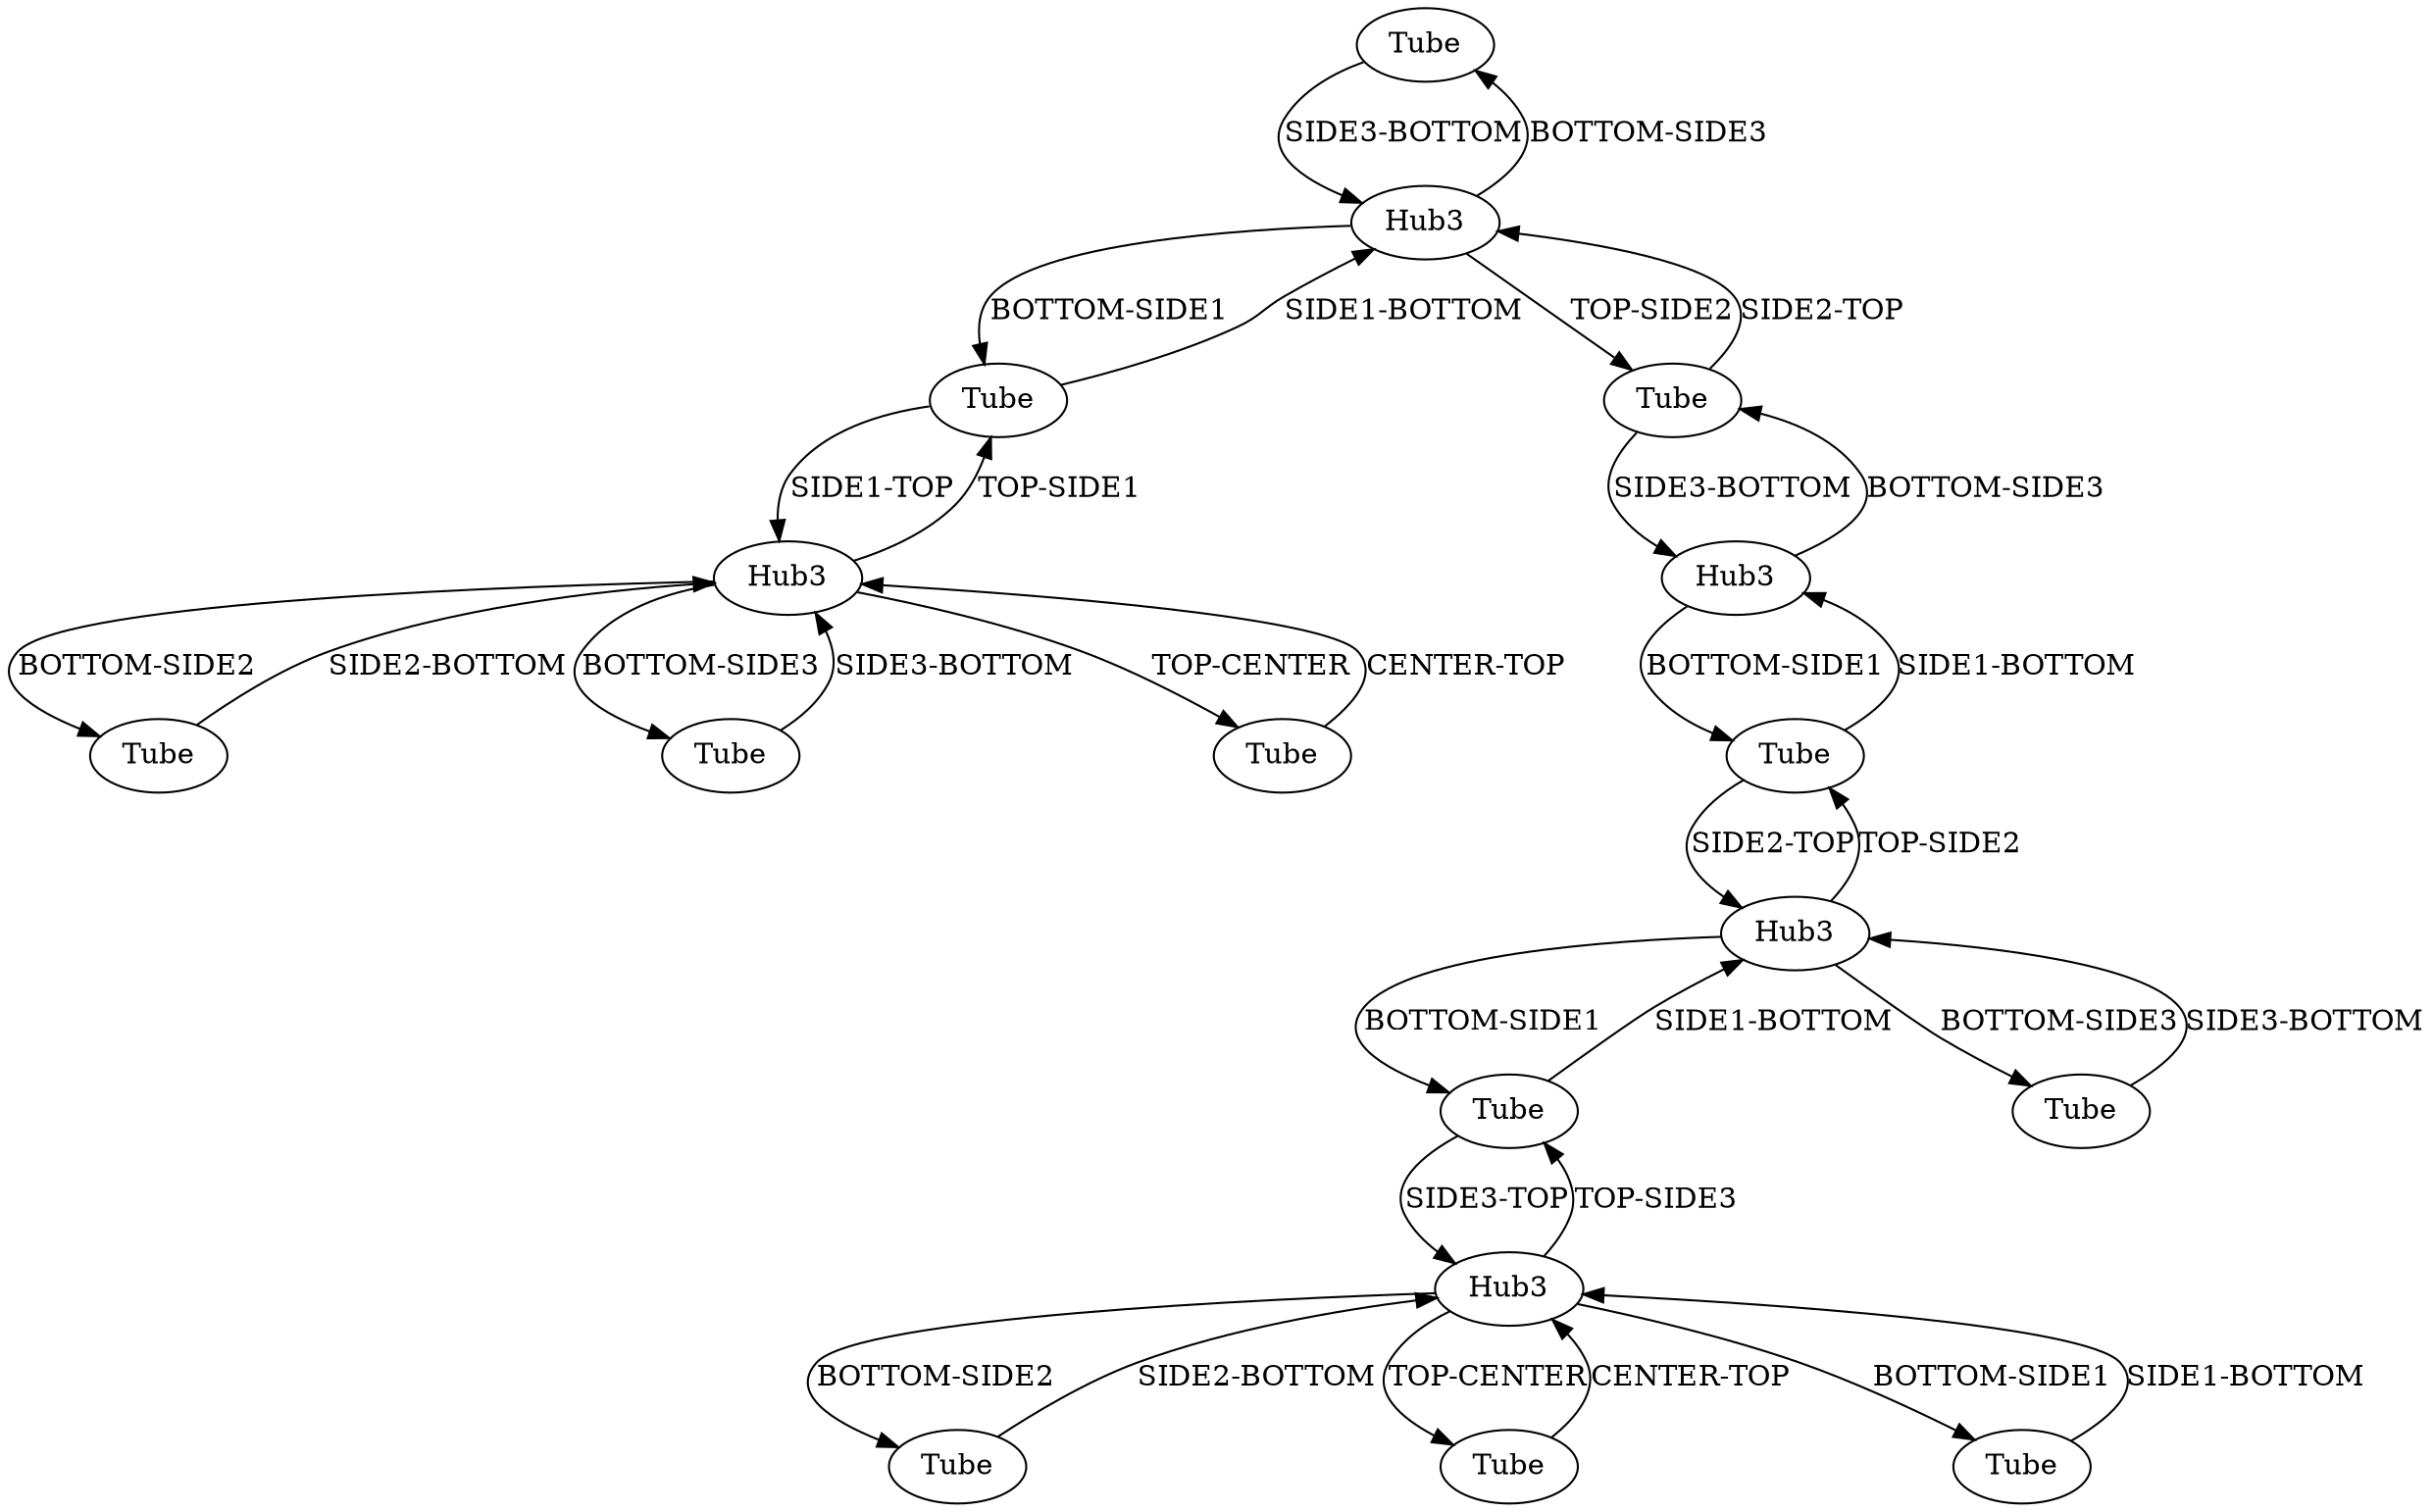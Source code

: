 /* Created by igraph 0.10.2 */
digraph {
  0 [
    instance=Tube_instance_1
    label=Tube
  ];
  1 [
    instance=Tube_instance_3
    label=Tube
  ];
  2 [
    instance=Tube_instance_4
    label=Tube
  ];
  3 [
    instance=Tube_instance_5
    label=Tube
  ];
  4 [
    instance=Hub3_instance_1
    label=Hub3
  ];
  5 [
    instance=Hub3_instance_2
    label=Hub3
  ];
  6 [
    instance=Tube_instance_7
    label=Tube
  ];
  7 [
    instance=Tube_instance_8
    label=Tube
  ];
  8 [
    instance=Tube_instance_9
    label=Tube
  ];
  9 [
    instance=Hub3_instance_3
    label=Hub3
  ];
  10 [
    instance=Tube_instance_11
    label=Tube
  ];
  11 [
    instance=Tube_instance_12
    label=Tube
  ];
  12 [
    instance=Tube_instance_14
    label=Tube
  ];
  13 [
    instance=Hub3_instance_4
    label=Hub3
  ];
  14 [
    instance=Hub3_instance_5
    label=Hub3
  ];
  15 [
    instance=Tube_instance_15
    label=Tube
  ];
  16 [
    instance=Tube_instance_16
    label=Tube
  ];

  0 -> 5 [
    label="SIDE3-BOTTOM"
  ];
  1 -> 4 [
    label="SIDE3-TOP"
  ];
  1 -> 13 [
    label="SIDE1-BOTTOM"
  ];
  2 -> 5 [
    label="SIDE1-BOTTOM"
  ];
  2 -> 14 [
    label="SIDE1-TOP"
  ];
  3 -> 14 [
    label="SIDE2-BOTTOM"
  ];
  4 -> 1 [
    label="TOP-SIDE3"
  ];
  4 -> 7 [
    label="BOTTOM-SIDE2"
  ];
  4 -> 8 [
    label="TOP-CENTER"
  ];
  4 -> 12 [
    label="BOTTOM-SIDE1"
  ];
  5 -> 0 [
    label="BOTTOM-SIDE3"
  ];
  5 -> 2 [
    label="BOTTOM-SIDE1"
  ];
  5 -> 10 [
    label="TOP-SIDE2"
  ];
  6 -> 9 [
    label="SIDE1-BOTTOM"
  ];
  6 -> 13 [
    label="SIDE2-TOP"
  ];
  7 -> 4 [
    label="SIDE2-BOTTOM"
  ];
  8 -> 4 [
    label="CENTER-TOP"
  ];
  9 -> 6 [
    label="BOTTOM-SIDE1"
  ];
  9 -> 10 [
    label="BOTTOM-SIDE3"
  ];
  10 -> 5 [
    label="SIDE2-TOP"
  ];
  10 -> 9 [
    label="SIDE3-BOTTOM"
  ];
  11 -> 14 [
    label="SIDE3-BOTTOM"
  ];
  12 -> 4 [
    label="SIDE1-BOTTOM"
  ];
  13 -> 1 [
    label="BOTTOM-SIDE1"
  ];
  13 -> 6 [
    label="TOP-SIDE2"
  ];
  13 -> 15 [
    label="BOTTOM-SIDE3"
  ];
  14 -> 2 [
    label="TOP-SIDE1"
  ];
  14 -> 3 [
    label="BOTTOM-SIDE2"
  ];
  14 -> 11 [
    label="BOTTOM-SIDE3"
  ];
  14 -> 16 [
    label="TOP-CENTER"
  ];
  15 -> 13 [
    label="SIDE3-BOTTOM"
  ];
  16 -> 14 [
    label="CENTER-TOP"
  ];
}

